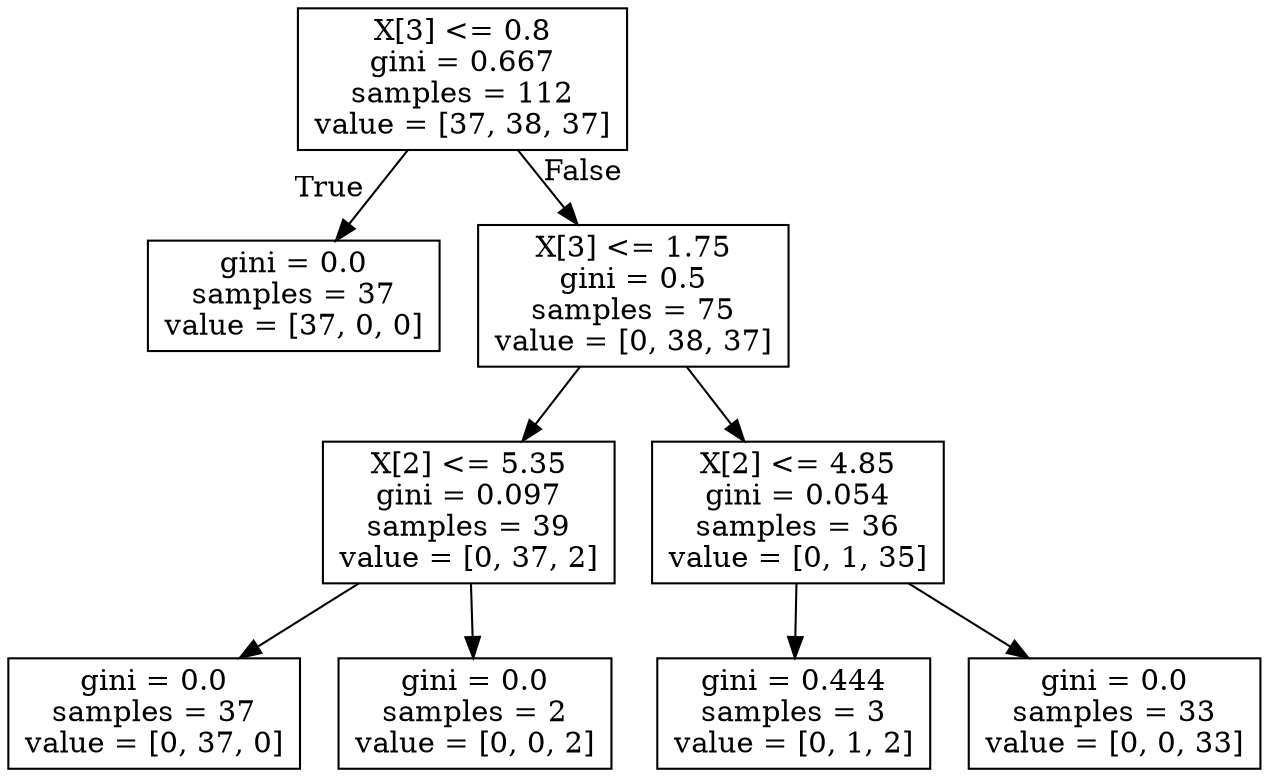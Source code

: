 digraph Tree {
node [shape=box] ;
0 [label="X[3] <= 0.8\ngini = 0.667\nsamples = 112\nvalue = [37, 38, 37]"] ;
1 [label="gini = 0.0\nsamples = 37\nvalue = [37, 0, 0]"] ;
0 -> 1 [labeldistance=2.5, labelangle=45, headlabel="True"] ;
2 [label="X[3] <= 1.75\ngini = 0.5\nsamples = 75\nvalue = [0, 38, 37]"] ;
0 -> 2 [labeldistance=2.5, labelangle=-45, headlabel="False"] ;
3 [label="X[2] <= 5.35\ngini = 0.097\nsamples = 39\nvalue = [0, 37, 2]"] ;
2 -> 3 ;
4 [label="gini = 0.0\nsamples = 37\nvalue = [0, 37, 0]"] ;
3 -> 4 ;
5 [label="gini = 0.0\nsamples = 2\nvalue = [0, 0, 2]"] ;
3 -> 5 ;
6 [label="X[2] <= 4.85\ngini = 0.054\nsamples = 36\nvalue = [0, 1, 35]"] ;
2 -> 6 ;
7 [label="gini = 0.444\nsamples = 3\nvalue = [0, 1, 2]"] ;
6 -> 7 ;
8 [label="gini = 0.0\nsamples = 33\nvalue = [0, 0, 33]"] ;
6 -> 8 ;
}